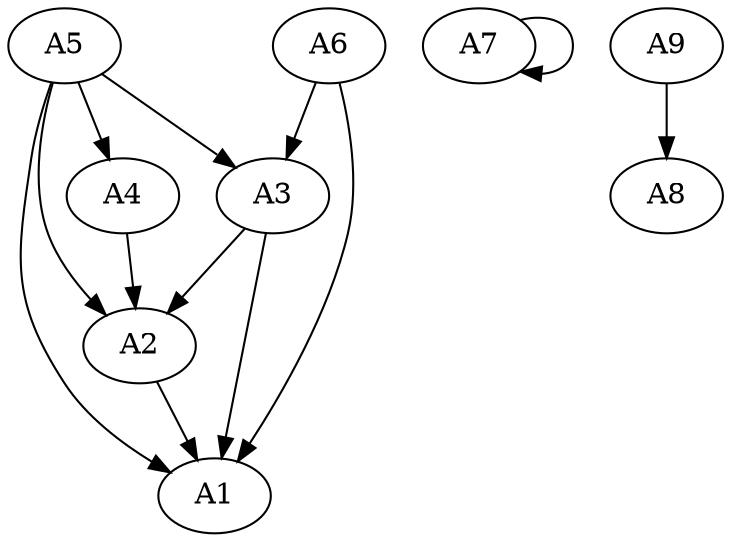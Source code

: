 digraph G {
    A2 -> A1;
    A3 -> A2;
    A3 -> A1;
    A4 -> A2;
    A5 -> A1;
    A5 -> A2;
    A5 -> A3;
    A5 -> A4;
    A6 -> A1;
    A6 -> A3;
    A7 -> A7;
    A9 -> A8;
}
